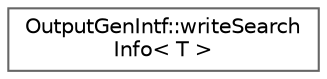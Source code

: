 digraph "Graphical Class Hierarchy"
{
 // INTERACTIVE_SVG=YES
 // LATEX_PDF_SIZE
  bgcolor="transparent";
  edge [fontname=Helvetica,fontsize=10,labelfontname=Helvetica,labelfontsize=10];
  node [fontname=Helvetica,fontsize=10,shape=box,height=0.2,width=0.4];
  rankdir="LR";
  Node0 [label="OutputGenIntf::writeSearch\lInfo\< T \>",height=0.2,width=0.4,color="grey40", fillcolor="white", style="filled",URL="$de/d44/struct_output_gen_intf_1_1write_search_info.html",tooltip=" "];
}
